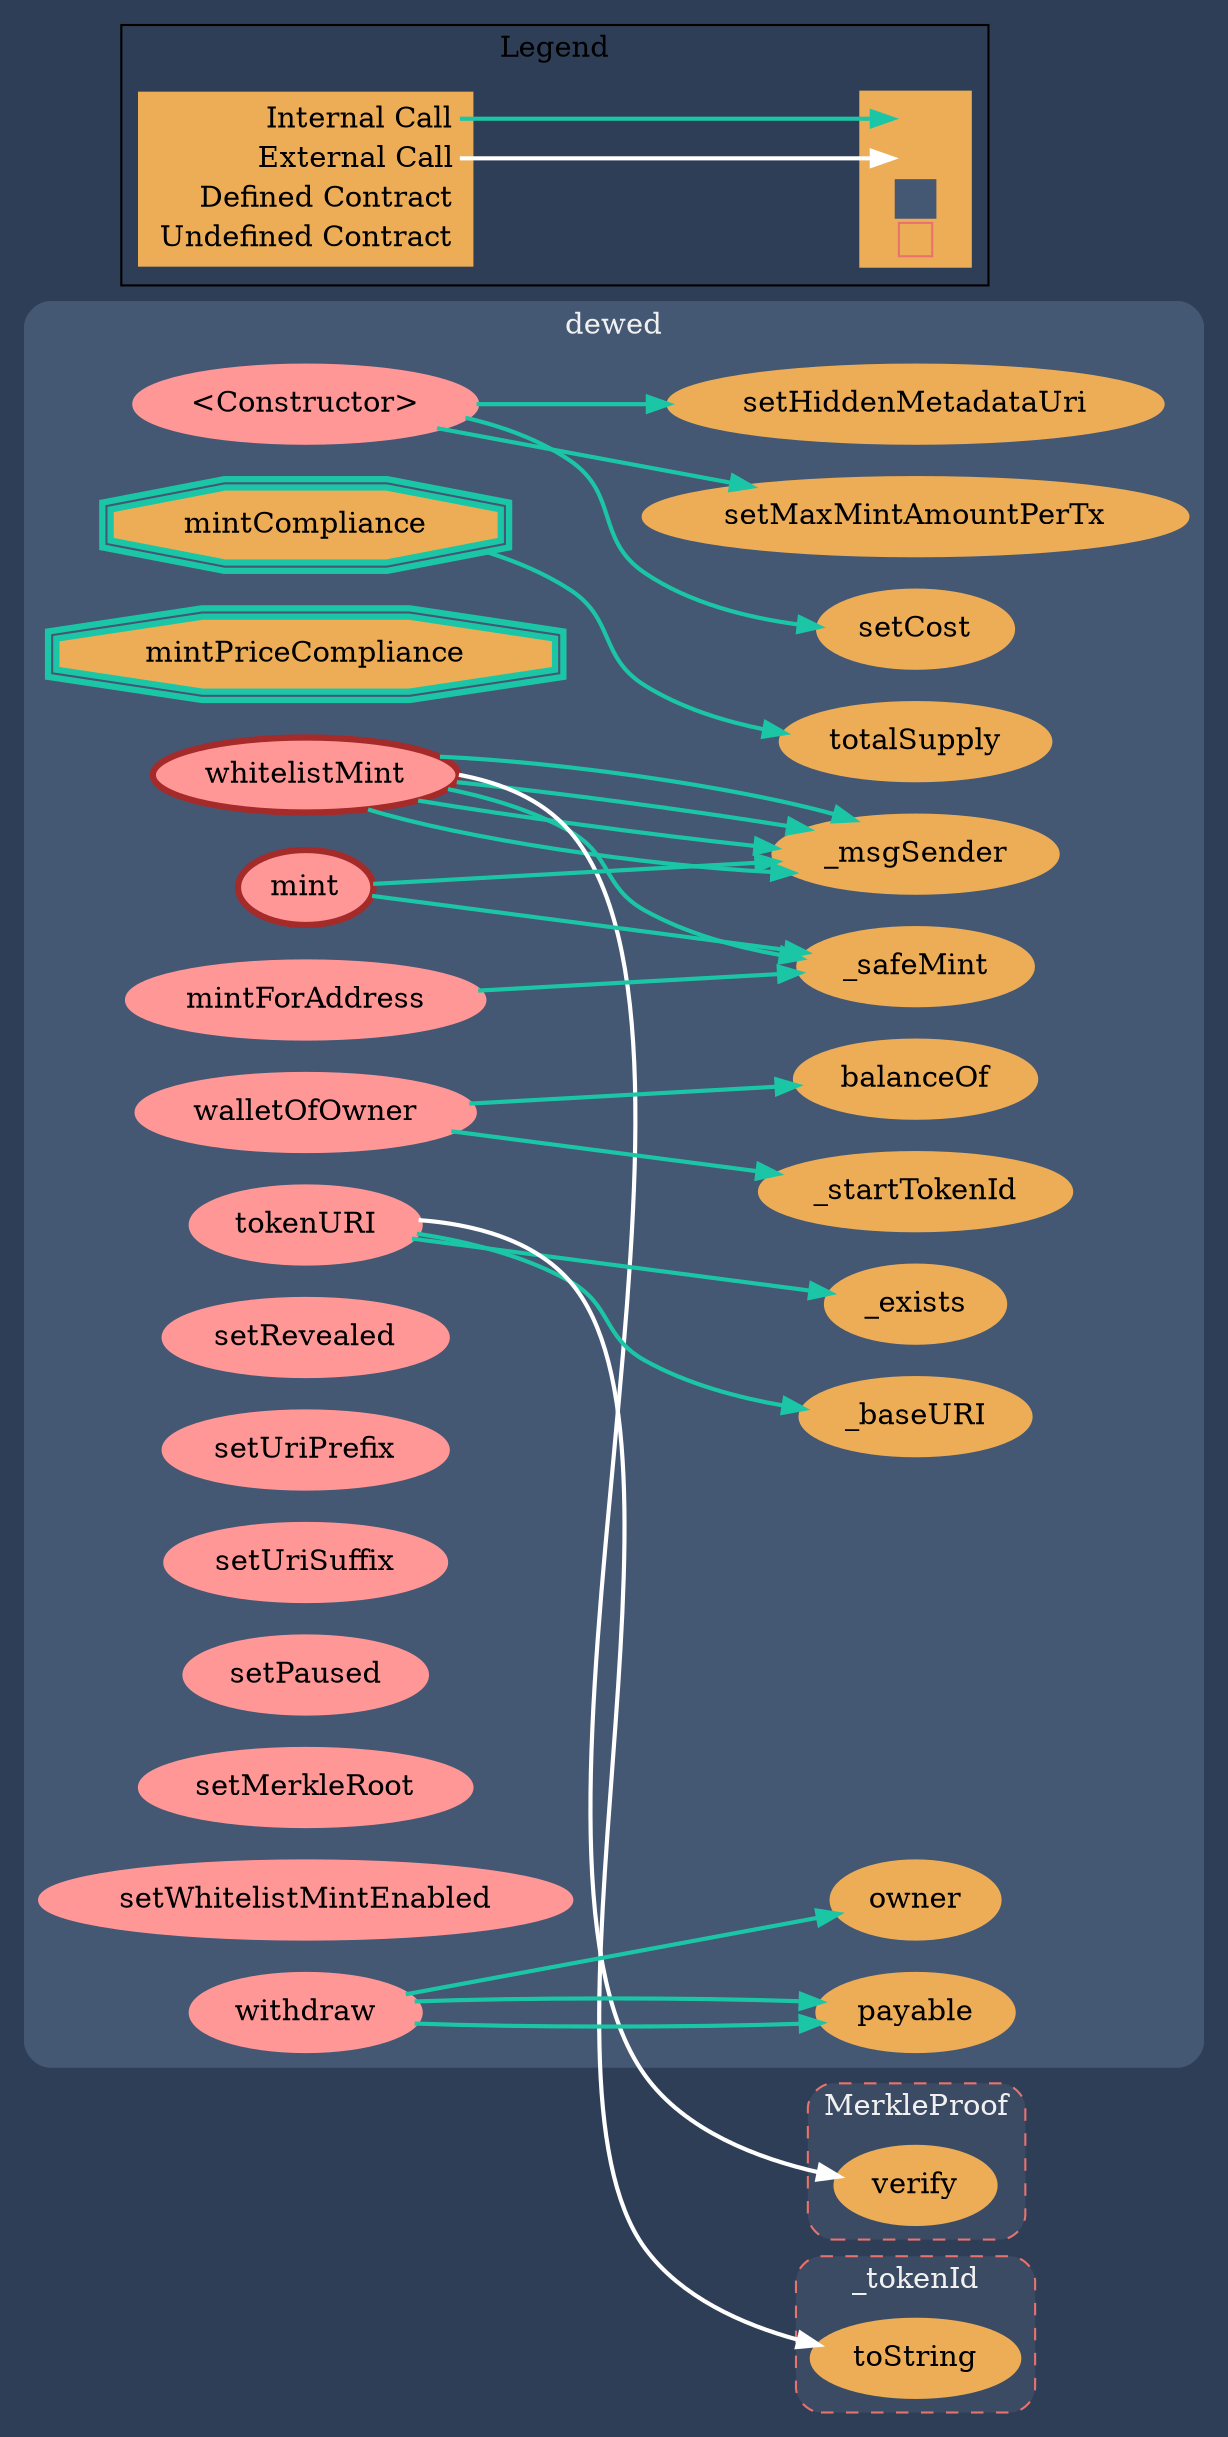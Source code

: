 digraph G {
  graph [ ratio = "auto", page = "100", compound =true, bgcolor = "#2e3e56" ];
  node [ style = "filled", fillcolor = "#edad56", color = "#edad56", penwidth =3 ];
  edge [ color = "#fcfcfc", penwidth =2, fontname = "helvetica Neue Ultra Light" ];
subgraph "clusterdewed" {
  graph [ label = "dewed", color = "#445773", fontcolor = "#f0f0f0", style = "rounded", bgcolor = "#445773" ];
  "dewed.<Constructor>" [ label = "<Constructor>", color = "#FF9797", fillcolor = "#FF9797" ];
  "dewed.mintCompliance" [ label = "mintCompliance", color = "#1bc6a6", shape =doubleoctagon ];
  "dewed.mintPriceCompliance" [ label = "mintPriceCompliance", color = "#1bc6a6", shape =doubleoctagon ];
  "dewed.whitelistMint" [ label = "whitelistMint", color = "brown", fillcolor = "#FF9797" ];
  "dewed.mint" [ label = "mint", color = "brown", fillcolor = "#FF9797" ];
  "dewed.mintForAddress" [ label = "mintForAddress", color = "#FF9797", fillcolor = "#FF9797" ];
  "dewed.walletOfOwner" [ label = "walletOfOwner", color = "#FF9797", fillcolor = "#FF9797" ];
  "dewed._startTokenId" [ label = "_startTokenId" ];
  "dewed.tokenURI" [ label = "tokenURI", color = "#FF9797", fillcolor = "#FF9797" ];
  "dewed.setRevealed" [ label = "setRevealed", color = "#FF9797", fillcolor = "#FF9797" ];
  "dewed.setCost" [ label = "setCost" ];
  "dewed.setMaxMintAmountPerTx" [ label = "setMaxMintAmountPerTx" ];
  "dewed.setHiddenMetadataUri" [ label = "setHiddenMetadataUri" ];
  "dewed.setUriPrefix" [ label = "setUriPrefix", color = "#FF9797", fillcolor = "#FF9797" ];
  "dewed.setUriSuffix" [ label = "setUriSuffix", color = "#FF9797", fillcolor = "#FF9797" ];
  "dewed.setPaused" [ label = "setPaused", color = "#FF9797", fillcolor = "#FF9797" ];
  "dewed.setMerkleRoot" [ label = "setMerkleRoot", color = "#FF9797", fillcolor = "#FF9797" ];
  "dewed.setWhitelistMintEnabled" [ label = "setWhitelistMintEnabled", color = "#FF9797", fillcolor = "#FF9797" ];
  "dewed.withdraw" [ label = "withdraw", color = "#FF9797", fillcolor = "#FF9797" ];
  "dewed._baseURI" [ label = "_baseURI" ];
  "dewed.totalSupply" [ label = "totalSupply" ];
  "dewed._msgSender" [ label = "_msgSender" ];
  "dewed._safeMint" [ label = "_safeMint" ];
  "dewed.balanceOf" [ label = "balanceOf" ];
  "dewed._exists" [ label = "_exists" ];
  "dewed.payable" [ label = "payable" ];
  "dewed.owner" [ label = "owner" ];
}

subgraph "clusterMerkleProof" {
  graph [ label = "MerkleProof", color = "#e8726d", fontcolor = "#f0f0f0", style = "rounded,dashed", bgcolor = "#3b4b63" ];
  "MerkleProof.verify" [ label = "verify" ];
}

subgraph "cluster_tokenId" {
  graph [ label = "_tokenId", color = "#e8726d", fontcolor = "#f0f0f0", style = "rounded,dashed", bgcolor = "#3b4b63" ];
  "_tokenId.toString" [ label = "toString" ];
}

  "dewed.<Constructor>";
  "dewed.setCost";
  "dewed.setMaxMintAmountPerTx";
  "dewed.setHiddenMetadataUri";
  "dewed.mintCompliance";
  "dewed.totalSupply";
  "dewed.whitelistMint";
  "dewed._msgSender";
  "MerkleProof.verify";
  "dewed._safeMint";
  "dewed.mint";
  "dewed.mintForAddress";
  "dewed.walletOfOwner";
  "dewed.balanceOf";
  "dewed._startTokenId";
  "dewed.tokenURI";
  "dewed._exists";
  "dewed._baseURI";
  "_tokenId.toString";
  "dewed.withdraw";
  "dewed.payable";
  "dewed.owner";
  "dewed.<Constructor>" -> "dewed.setCost" [ color = "#1bc6a6" ];
  "dewed.<Constructor>" -> "dewed.setMaxMintAmountPerTx" [ color = "#1bc6a6" ];
  "dewed.<Constructor>" -> "dewed.setHiddenMetadataUri" [ color = "#1bc6a6" ];
  "dewed.mintCompliance" -> "dewed.totalSupply" [ color = "#1bc6a6" ];
  "dewed.whitelistMint" -> "dewed._msgSender" [ color = "#1bc6a6" ];
  "dewed.whitelistMint" -> "dewed._msgSender" [ color = "#1bc6a6" ];
  "dewed.whitelistMint" -> "MerkleProof.verify" [ color = "white" ];
  "dewed.whitelistMint" -> "dewed._msgSender" [ color = "#1bc6a6" ];
  "dewed.whitelistMint" -> "dewed._safeMint" [ color = "#1bc6a6" ];
  "dewed.whitelistMint" -> "dewed._msgSender" [ color = "#1bc6a6" ];
  "dewed.mint" -> "dewed._safeMint" [ color = "#1bc6a6" ];
  "dewed.mint" -> "dewed._msgSender" [ color = "#1bc6a6" ];
  "dewed.mintForAddress" -> "dewed._safeMint" [ color = "#1bc6a6" ];
  "dewed.walletOfOwner" -> "dewed.balanceOf" [ color = "#1bc6a6" ];
  "dewed.walletOfOwner" -> "dewed._startTokenId" [ color = "#1bc6a6" ];
  "dewed.tokenURI" -> "dewed._exists" [ color = "#1bc6a6" ];
  "dewed.tokenURI" -> "dewed._baseURI" [ color = "#1bc6a6" ];
  "dewed.tokenURI" -> "_tokenId.toString" [ color = "white" ];
  "dewed.withdraw" -> "dewed.payable" [ color = "#1bc6a6" ];
  "dewed.withdraw" -> "dewed.payable" [ color = "#1bc6a6" ];
  "dewed.withdraw" -> "dewed.owner" [ color = "#1bc6a6" ];


rankdir=LR
node [shape=plaintext]
subgraph cluster_01 { 
label = "Legend";
key [label=<<table border="0" cellpadding="2" cellspacing="0" cellborder="0">
  <tr><td align="right" port="i1">Internal Call</td></tr>
  <tr><td align="right" port="i2">External Call</td></tr>
  <tr><td align="right" port="i3">Defined Contract</td></tr>
  <tr><td align="right" port="i4">Undefined Contract</td></tr>
  </table>>]
key2 [label=<<table border="0" cellpadding="2" cellspacing="0" cellborder="0">
  <tr><td port="i1">&nbsp;&nbsp;&nbsp;</td></tr>
  <tr><td port="i2">&nbsp;&nbsp;&nbsp;</td></tr>
  <tr><td port="i3" bgcolor="#445773">&nbsp;&nbsp;&nbsp;</td></tr>
  <tr><td port="i4">
    <table border="1" cellborder="0" cellspacing="0" cellpadding="7" color="#e8726d">
      <tr>
       <td></td>
      </tr>
     </table>
  </td></tr>
  </table>>]
key:i1:e -> key2:i1:w [color="#1bc6a6"]
key:i2:e -> key2:i2:w [color="white"]
}
}
